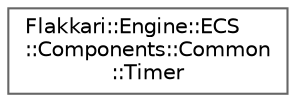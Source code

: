 digraph "Graphical Class Hierarchy"
{
 // LATEX_PDF_SIZE
  bgcolor="transparent";
  edge [fontname=Helvetica,fontsize=10,labelfontname=Helvetica,labelfontsize=10];
  node [fontname=Helvetica,fontsize=10,shape=box,height=0.2,width=0.4];
  rankdir="LR";
  Node0 [id="Node000000",label="Flakkari::Engine::ECS\l::Components::Common\l::Timer",height=0.2,width=0.4,color="grey40", fillcolor="white", style="filled",URL="$d2/d13/structFlakkari_1_1Engine_1_1ECS_1_1Components_1_1Common_1_1Timer.html",tooltip="Timer component for ECS entities that have a timer attached to them."];
}
